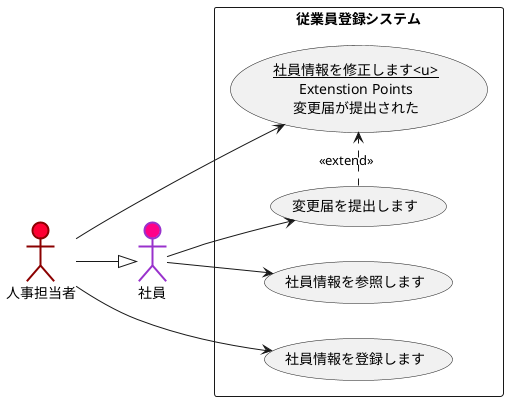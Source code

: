 @startuml ユースケース図
left to right direction
actor 人事担当者 #ff0032;line:DarkRed;line.bold;
actor 社員 #ff0088;line:DarkOrchid;line.bold;
rectangle 従業員登録システム{
usecase (<u>社員情報を修正します<u>\nExtenstion Points\n変更届が提出された) as input
usecase 社員情報を登録します
usecase 社員情報を参照します
usecase 変更届を提出します
}
社員 -->社員情報を参照します
社員 -->変更届を提出します
人事担当者 -->input
人事担当者 -->社員情報を登録します
人事担当者 --|>社員
変更届を提出します .> input:<<extend>>
@enduml